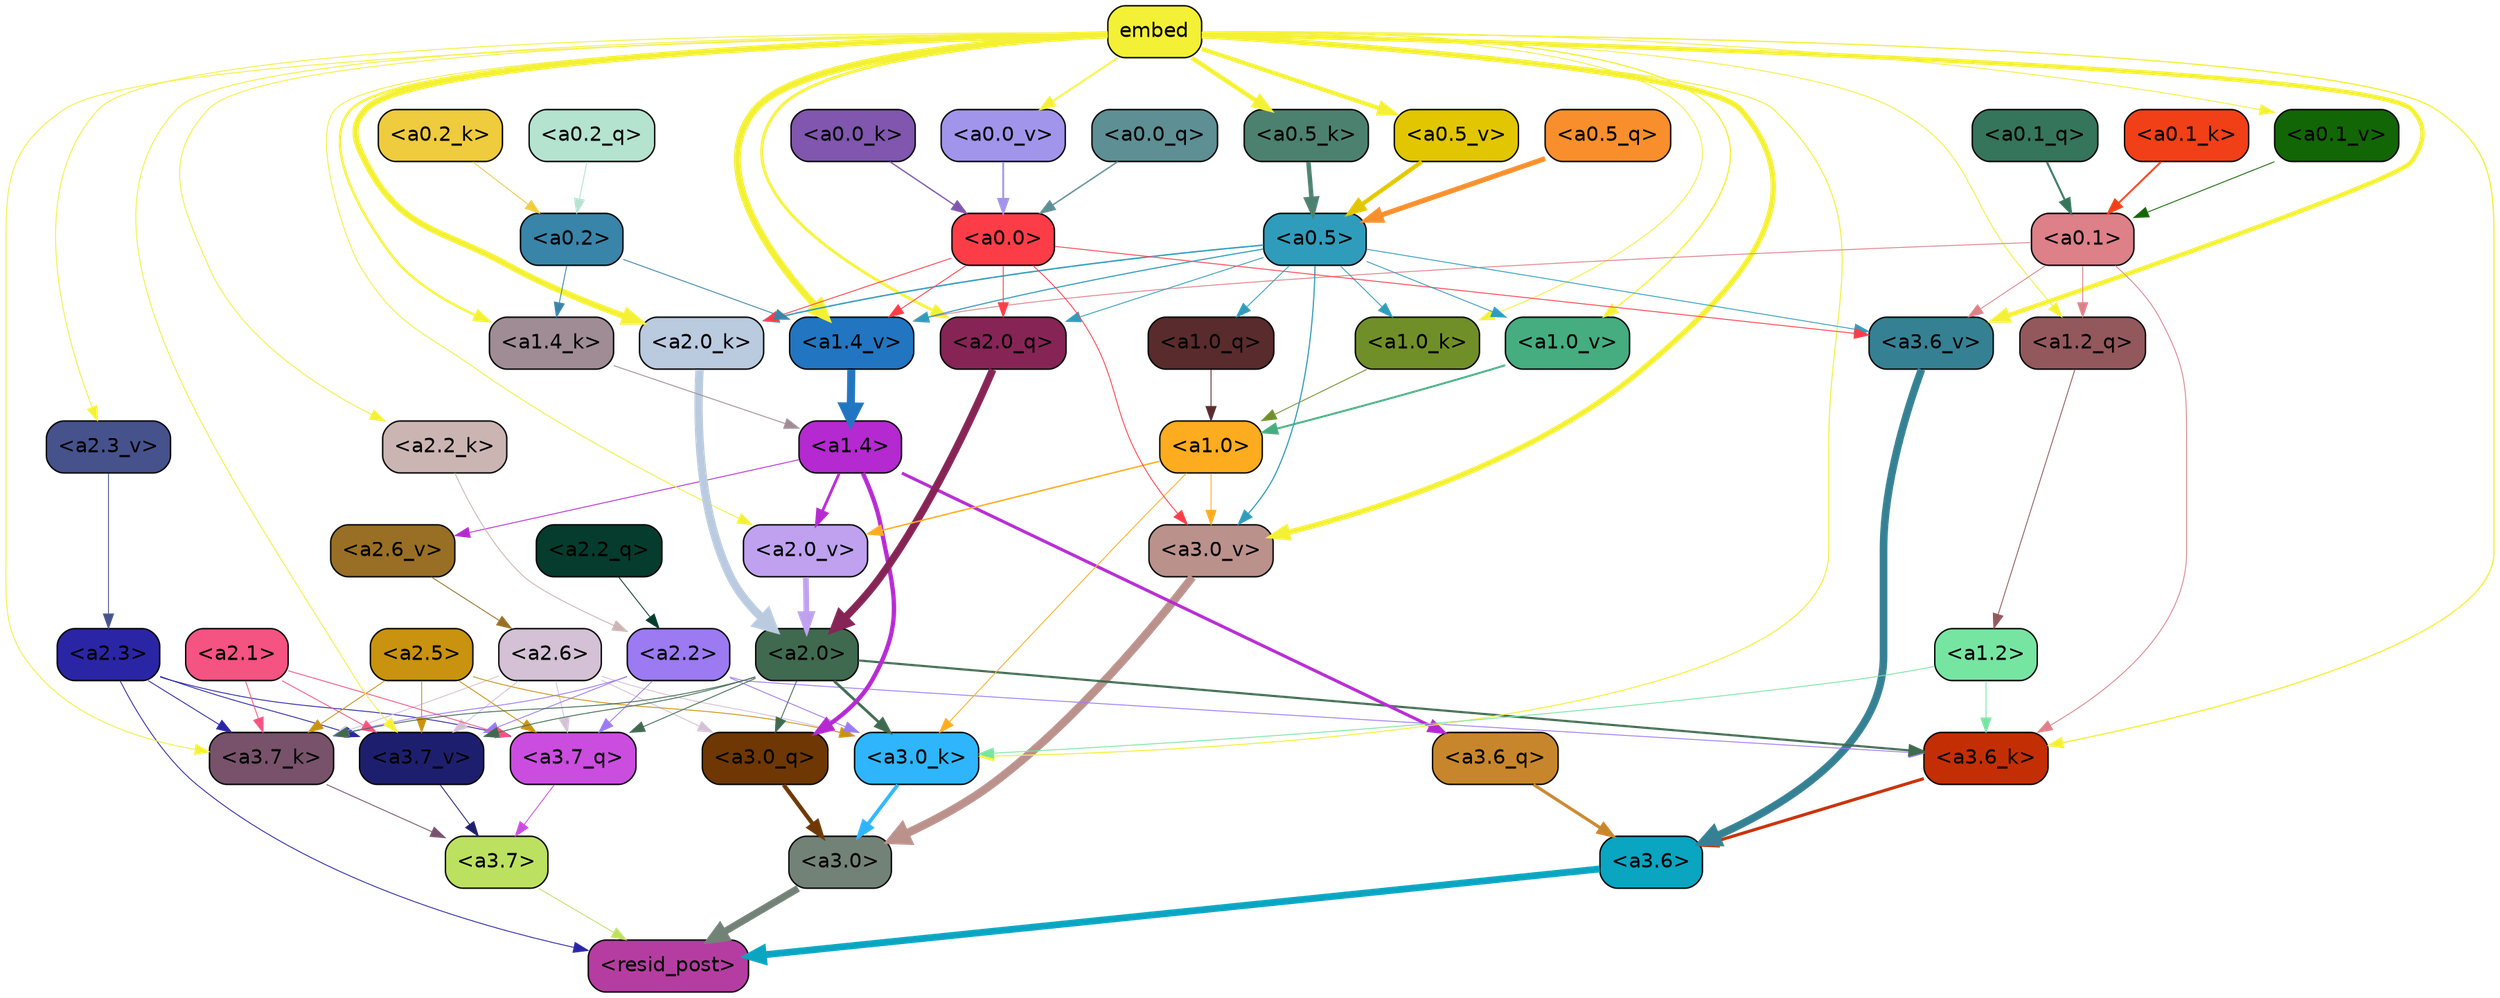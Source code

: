 strict digraph "" {
	graph [bgcolor=transparent,
		layout=dot,
		overlap=false,
		splines=true
	];
	"<a3.7>"	[color=black,
		fillcolor="#bce160",
		fontname=Helvetica,
		shape=box,
		style="filled, rounded"];
	"<resid_post>"	[color=black,
		fillcolor="#b53da1",
		fontname=Helvetica,
		shape=box,
		style="filled, rounded"];
	"<a3.7>" -> "<resid_post>"	[color="#bce160",
		penwidth=0.6];
	"<a3.6>"	[color=black,
		fillcolor="#09a5c1",
		fontname=Helvetica,
		shape=box,
		style="filled, rounded"];
	"<a3.6>" -> "<resid_post>"	[color="#09a5c1",
		penwidth=4.7534414529800415];
	"<a3.0>"	[color=black,
		fillcolor="#728277",
		fontname=Helvetica,
		shape=box,
		style="filled, rounded"];
	"<a3.0>" -> "<resid_post>"	[color="#728277",
		penwidth=4.898576855659485];
	"<a2.3>"	[color=black,
		fillcolor="#2a25a5",
		fontname=Helvetica,
		shape=box,
		style="filled, rounded"];
	"<a2.3>" -> "<resid_post>"	[color="#2a25a5",
		penwidth=0.6];
	"<a3.7_q>"	[color=black,
		fillcolor="#cb4de0",
		fontname=Helvetica,
		shape=box,
		style="filled, rounded"];
	"<a2.3>" -> "<a3.7_q>"	[color="#2a25a5",
		penwidth=0.6];
	"<a3.7_k>"	[color=black,
		fillcolor="#78526b",
		fontname=Helvetica,
		shape=box,
		style="filled, rounded"];
	"<a2.3>" -> "<a3.7_k>"	[color="#2a25a5",
		penwidth=0.6];
	"<a3.7_v>"	[color=black,
		fillcolor="#1d1f6e",
		fontname=Helvetica,
		shape=box,
		style="filled, rounded"];
	"<a2.3>" -> "<a3.7_v>"	[color="#2a25a5",
		penwidth=0.6];
	"<a3.7_q>" -> "<a3.7>"	[color="#cb4de0",
		penwidth=0.6];
	"<a3.6_q>"	[color=black,
		fillcolor="#c8862c",
		fontname=Helvetica,
		shape=box,
		style="filled, rounded"];
	"<a3.6_q>" -> "<a3.6>"	[color="#c8862c",
		penwidth=2.160832464694977];
	"<a3.0_q>"	[color=black,
		fillcolor="#6e3704",
		fontname=Helvetica,
		shape=box,
		style="filled, rounded"];
	"<a3.0_q>" -> "<a3.0>"	[color="#6e3704",
		penwidth=2.870753765106201];
	"<a3.7_k>" -> "<a3.7>"	[color="#78526b",
		penwidth=0.6];
	"<a3.6_k>"	[color=black,
		fillcolor="#c42e05",
		fontname=Helvetica,
		shape=box,
		style="filled, rounded"];
	"<a3.6_k>" -> "<a3.6>"	[color="#c42e05",
		penwidth=2.13908451795578];
	"<a3.0_k>"	[color=black,
		fillcolor="#2fb5fb",
		fontname=Helvetica,
		shape=box,
		style="filled, rounded"];
	"<a3.0_k>" -> "<a3.0>"	[color="#2fb5fb",
		penwidth=2.520303964614868];
	"<a3.7_v>" -> "<a3.7>"	[color="#1d1f6e",
		penwidth=0.6];
	"<a3.6_v>"	[color=black,
		fillcolor="#358193",
		fontname=Helvetica,
		shape=box,
		style="filled, rounded"];
	"<a3.6_v>" -> "<a3.6>"	[color="#358193",
		penwidth=5.297133803367615];
	"<a3.0_v>"	[color=black,
		fillcolor="#bb918c",
		fontname=Helvetica,
		shape=box,
		style="filled, rounded"];
	"<a3.0_v>" -> "<a3.0>"	[color="#bb918c",
		penwidth=5.680712580680847];
	"<a2.6>"	[color=black,
		fillcolor="#d4c1d5",
		fontname=Helvetica,
		shape=box,
		style="filled, rounded"];
	"<a2.6>" -> "<a3.7_q>"	[color="#d4c1d5",
		penwidth=0.6];
	"<a2.6>" -> "<a3.0_q>"	[color="#d4c1d5",
		penwidth=0.6];
	"<a2.6>" -> "<a3.7_k>"	[color="#d4c1d5",
		penwidth=0.6];
	"<a2.6>" -> "<a3.0_k>"	[color="#d4c1d5",
		penwidth=0.6];
	"<a2.6>" -> "<a3.7_v>"	[color="#d4c1d5",
		penwidth=0.6];
	"<a2.5>"	[color=black,
		fillcolor="#c9920f",
		fontname=Helvetica,
		shape=box,
		style="filled, rounded"];
	"<a2.5>" -> "<a3.7_q>"	[color="#c9920f",
		penwidth=0.6];
	"<a2.5>" -> "<a3.7_k>"	[color="#c9920f",
		penwidth=0.6];
	"<a2.5>" -> "<a3.0_k>"	[color="#c9920f",
		penwidth=0.6];
	"<a2.5>" -> "<a3.7_v>"	[color="#c9920f",
		penwidth=0.6];
	"<a2.2>"	[color=black,
		fillcolor="#9b7af2",
		fontname=Helvetica,
		shape=box,
		style="filled, rounded"];
	"<a2.2>" -> "<a3.7_q>"	[color="#9b7af2",
		penwidth=0.6];
	"<a2.2>" -> "<a3.7_k>"	[color="#9b7af2",
		penwidth=0.6];
	"<a2.2>" -> "<a3.6_k>"	[color="#9b7af2",
		penwidth=0.6];
	"<a2.2>" -> "<a3.0_k>"	[color="#9b7af2",
		penwidth=0.6];
	"<a2.2>" -> "<a3.7_v>"	[color="#9b7af2",
		penwidth=0.6];
	"<a2.1>"	[color=black,
		fillcolor="#f55382",
		fontname=Helvetica,
		shape=box,
		style="filled, rounded"];
	"<a2.1>" -> "<a3.7_q>"	[color="#f55382",
		penwidth=0.6];
	"<a2.1>" -> "<a3.7_k>"	[color="#f55382",
		penwidth=0.6];
	"<a2.1>" -> "<a3.7_v>"	[color="#f55382",
		penwidth=0.6];
	"<a2.0>"	[color=black,
		fillcolor="#3f6a4f",
		fontname=Helvetica,
		shape=box,
		style="filled, rounded"];
	"<a2.0>" -> "<a3.7_q>"	[color="#3f6a4f",
		penwidth=0.6];
	"<a2.0>" -> "<a3.0_q>"	[color="#3f6a4f",
		penwidth=0.6];
	"<a2.0>" -> "<a3.7_k>"	[color="#3f6a4f",
		penwidth=0.6];
	"<a2.0>" -> "<a3.6_k>"	[color="#3f6a4f",
		penwidth=1.4784413101151586];
	"<a2.0>" -> "<a3.0_k>"	[color="#3f6a4f",
		penwidth=1.8858084231615067];
	"<a2.0>" -> "<a3.7_v>"	[color="#3f6a4f",
		penwidth=0.6];
	"<a1.4>"	[color=black,
		fillcolor="#b529d1",
		fontname=Helvetica,
		shape=box,
		style="filled, rounded"];
	"<a1.4>" -> "<a3.6_q>"	[color="#b529d1",
		penwidth=2.149975523352623];
	"<a1.4>" -> "<a3.0_q>"	[color="#b529d1",
		penwidth=3.0018038749694824];
	"<a2.6_v>"	[color=black,
		fillcolor="#986f24",
		fontname=Helvetica,
		shape=box,
		style="filled, rounded"];
	"<a1.4>" -> "<a2.6_v>"	[color="#b529d1",
		penwidth=0.6];
	"<a2.0_v>"	[color=black,
		fillcolor="#bfa1ef",
		fontname=Helvetica,
		shape=box,
		style="filled, rounded"];
	"<a1.4>" -> "<a2.0_v>"	[color="#b529d1",
		penwidth=1.925402581691742];
	embed	[color=black,
		fillcolor="#f3f035",
		fontname=Helvetica,
		shape=box,
		style="filled, rounded"];
	embed -> "<a3.7_k>"	[color="#f3f035",
		penwidth=0.6];
	embed -> "<a3.6_k>"	[color="#f3f035",
		penwidth=0.8552796393632889];
	embed -> "<a3.0_k>"	[color="#f3f035",
		penwidth=0.691851794719696];
	embed -> "<a3.7_v>"	[color="#f3f035",
		penwidth=0.6];
	embed -> "<a3.6_v>"	[color="#f3f035",
		penwidth=3.067279100418091];
	embed -> "<a3.0_v>"	[color="#f3f035",
		penwidth=3.6927278637886047];
	"<a2.0_q>"	[color=black,
		fillcolor="#862456",
		fontname=Helvetica,
		shape=box,
		style="filled, rounded"];
	embed -> "<a2.0_q>"	[color="#f3f035",
		penwidth=1.944248914718628];
	"<a2.2_k>"	[color=black,
		fillcolor="#cbb5b2",
		fontname=Helvetica,
		shape=box,
		style="filled, rounded"];
	embed -> "<a2.2_k>"	[color="#f3f035",
		penwidth=0.6];
	"<a2.0_k>"	[color=black,
		fillcolor="#bacadf",
		fontname=Helvetica,
		shape=box,
		style="filled, rounded"];
	embed -> "<a2.0_k>"	[color="#f3f035",
		penwidth=4.198909968137741];
	"<a2.3_v>"	[color=black,
		fillcolor="#46528c",
		fontname=Helvetica,
		shape=box,
		style="filled, rounded"];
	embed -> "<a2.3_v>"	[color="#f3f035",
		penwidth=0.6];
	embed -> "<a2.0_v>"	[color="#f3f035",
		penwidth=0.6];
	"<a1.2_q>"	[color=black,
		fillcolor="#93585c",
		fontname=Helvetica,
		shape=box,
		style="filled, rounded"];
	embed -> "<a1.2_q>"	[color="#f3f035",
		penwidth=0.6];
	"<a1.4_k>"	[color=black,
		fillcolor="#9f8c95",
		fontname=Helvetica,
		shape=box,
		style="filled, rounded"];
	embed -> "<a1.4_k>"	[color="#f3f035",
		penwidth=1.6299549341201782];
	"<a1.0_k>"	[color=black,
		fillcolor="#718f28",
		fontname=Helvetica,
		shape=box,
		style="filled, rounded"];
	embed -> "<a1.0_k>"	[color="#f3f035",
		penwidth=0.6];
	"<a1.4_v>"	[color=black,
		fillcolor="#2275c0",
		fontname=Helvetica,
		shape=box,
		style="filled, rounded"];
	embed -> "<a1.4_v>"	[color="#f3f035",
		penwidth=4.780120432376862];
	"<a1.0_v>"	[color=black,
		fillcolor="#45ad80",
		fontname=Helvetica,
		shape=box,
		style="filled, rounded"];
	embed -> "<a1.0_v>"	[color="#f3f035",
		penwidth=0.8886437299661338];
	"<a0.5_k>"	[color=black,
		fillcolor="#4d816f",
		fontname=Helvetica,
		shape=box,
		style="filled, rounded"];
	embed -> "<a0.5_k>"	[color="#f3f035",
		penwidth=3.105745553970337];
	"<a0.5_v>"	[color=black,
		fillcolor="#e1c601",
		fontname=Helvetica,
		shape=box,
		style="filled, rounded"];
	embed -> "<a0.5_v>"	[color="#f3f035",
		penwidth=2.905687689781189];
	"<a0.1_v>"	[color=black,
		fillcolor="#126605",
		fontname=Helvetica,
		shape=box,
		style="filled, rounded"];
	embed -> "<a0.1_v>"	[color="#f3f035",
		penwidth=0.6];
	"<a0.0_v>"	[color=black,
		fillcolor="#a194eb",
		fontname=Helvetica,
		shape=box,
		style="filled, rounded"];
	embed -> "<a0.0_v>"	[color="#f3f035",
		penwidth=1.2382409572601318];
	"<a1.2>"	[color=black,
		fillcolor="#77e5a2",
		fontname=Helvetica,
		shape=box,
		style="filled, rounded"];
	"<a1.2>" -> "<a3.6_k>"	[color="#77e5a2",
		penwidth=0.6];
	"<a1.2>" -> "<a3.0_k>"	[color="#77e5a2",
		penwidth=0.6];
	"<a0.1>"	[color=black,
		fillcolor="#dd8088",
		fontname=Helvetica,
		shape=box,
		style="filled, rounded"];
	"<a0.1>" -> "<a3.6_k>"	[color="#dd8088",
		penwidth=0.6];
	"<a0.1>" -> "<a3.6_v>"	[color="#dd8088",
		penwidth=0.6];
	"<a0.1>" -> "<a1.2_q>"	[color="#dd8088",
		penwidth=0.6];
	"<a0.1>" -> "<a1.4_v>"	[color="#dd8088",
		penwidth=0.6];
	"<a1.0>"	[color=black,
		fillcolor="#fdac1f",
		fontname=Helvetica,
		shape=box,
		style="filled, rounded"];
	"<a1.0>" -> "<a3.0_k>"	[color="#fdac1f",
		penwidth=0.6];
	"<a1.0>" -> "<a3.0_v>"	[color="#fdac1f",
		penwidth=0.6];
	"<a1.0>" -> "<a2.0_v>"	[color="#fdac1f",
		penwidth=0.9920598268508911];
	"<a0.5>"	[color=black,
		fillcolor="#309cbb",
		fontname=Helvetica,
		shape=box,
		style="filled, rounded"];
	"<a0.5>" -> "<a3.6_v>"	[color="#309cbb",
		penwidth=0.6];
	"<a0.5>" -> "<a3.0_v>"	[color="#309cbb",
		penwidth=0.8028683364391327];
	"<a0.5>" -> "<a2.0_q>"	[color="#309cbb",
		penwidth=0.6];
	"<a0.5>" -> "<a2.0_k>"	[color="#309cbb",
		penwidth=0.9883035719394684];
	"<a1.0_q>"	[color=black,
		fillcolor="#592b2c",
		fontname=Helvetica,
		shape=box,
		style="filled, rounded"];
	"<a0.5>" -> "<a1.0_q>"	[color="#309cbb",
		penwidth=0.6];
	"<a0.5>" -> "<a1.0_k>"	[color="#309cbb",
		penwidth=0.6];
	"<a0.5>" -> "<a1.4_v>"	[color="#309cbb",
		penwidth=0.7686666250228882];
	"<a0.5>" -> "<a1.0_v>"	[color="#309cbb",
		penwidth=0.6];
	"<a0.0>"	[color=black,
		fillcolor="#fc3d48",
		fontname=Helvetica,
		shape=box,
		style="filled, rounded"];
	"<a0.0>" -> "<a3.6_v>"	[color="#fc3d48",
		penwidth=0.6];
	"<a0.0>" -> "<a3.0_v>"	[color="#fc3d48",
		penwidth=0.6];
	"<a0.0>" -> "<a2.0_q>"	[color="#fc3d48",
		penwidth=0.6];
	"<a0.0>" -> "<a2.0_k>"	[color="#fc3d48",
		penwidth=0.6];
	"<a0.0>" -> "<a1.4_v>"	[color="#fc3d48",
		penwidth=0.6];
	"<a2.2_q>"	[color=black,
		fillcolor="#053c2d",
		fontname=Helvetica,
		shape=box,
		style="filled, rounded"];
	"<a2.2_q>" -> "<a2.2>"	[color="#053c2d",
		penwidth=0.6];
	"<a2.0_q>" -> "<a2.0>"	[color="#862456",
		penwidth=5.1847569942474365];
	"<a2.2_k>" -> "<a2.2>"	[color="#cbb5b2",
		penwidth=0.6149471998214722];
	"<a2.0_k>" -> "<a2.0>"	[color="#bacadf",
		penwidth=5.773491740226746];
	"<a2.6_v>" -> "<a2.6>"	[color="#986f24",
		penwidth=0.6];
	"<a2.3_v>" -> "<a2.3>"	[color="#46528c",
		penwidth=0.6];
	"<a2.0_v>" -> "<a2.0>"	[color="#bfa1ef",
		penwidth=3.9731863737106323];
	"<a1.2_q>" -> "<a1.2>"	[color="#93585c",
		penwidth=0.6];
	"<a1.0_q>" -> "<a1.0>"	[color="#592b2c",
		penwidth=0.6];
	"<a1.4_k>" -> "<a1.4>"	[color="#9f8c95",
		penwidth=0.6];
	"<a1.0_k>" -> "<a1.0>"	[color="#718f28",
		penwidth=0.6];
	"<a1.4_v>" -> "<a1.4>"	[color="#2275c0",
		penwidth=5.565408229827881];
	"<a1.0_v>" -> "<a1.0>"	[color="#45ad80",
		penwidth=1.3358666002750397];
	"<a0.2>"	[color=black,
		fillcolor="#3984a9",
		fontname=Helvetica,
		shape=box,
		style="filled, rounded"];
	"<a0.2>" -> "<a1.4_k>"	[color="#3984a9",
		penwidth=0.6];
	"<a0.2>" -> "<a1.4_v>"	[color="#3984a9",
		penwidth=0.6];
	"<a0.5_q>"	[color=black,
		fillcolor="#f88f2c",
		fontname=Helvetica,
		shape=box,
		style="filled, rounded"];
	"<a0.5_q>" -> "<a0.5>"	[color="#f88f2c",
		penwidth=3.473052144050598];
	"<a0.2_q>"	[color=black,
		fillcolor="#b4e3d0",
		fontname=Helvetica,
		shape=box,
		style="filled, rounded"];
	"<a0.2_q>" -> "<a0.2>"	[color="#b4e3d0",
		penwidth=0.615731954574585];
	"<a0.1_q>"	[color=black,
		fillcolor="#35755b",
		fontname=Helvetica,
		shape=box,
		style="filled, rounded"];
	"<a0.1_q>" -> "<a0.1>"	[color="#35755b",
		penwidth=1.372210443019867];
	"<a0.0_q>"	[color=black,
		fillcolor="#5d8f94",
		fontname=Helvetica,
		shape=box,
		style="filled, rounded"];
	"<a0.0_q>" -> "<a0.0>"	[color="#5d8f94",
		penwidth=0.9833199977874756];
	"<a0.5_k>" -> "<a0.5>"	[color="#4d816f",
		penwidth=3.105746805667877];
	"<a0.2_k>"	[color=black,
		fillcolor="#efcb3e",
		fontname=Helvetica,
		shape=box,
		style="filled, rounded"];
	"<a0.2_k>" -> "<a0.2>"	[color="#efcb3e",
		penwidth=0.6];
	"<a0.1_k>"	[color=black,
		fillcolor="#f14018",
		fontname=Helvetica,
		shape=box,
		style="filled, rounded"];
	"<a0.1_k>" -> "<a0.1>"	[color="#f14018",
		penwidth=1.2916463017463684];
	"<a0.0_k>"	[color=black,
		fillcolor="#8056ae",
		fontname=Helvetica,
		shape=box,
		style="filled, rounded"];
	"<a0.0_k>" -> "<a0.0>"	[color="#8056ae",
		penwidth=0.9117016792297363];
	"<a0.5_v>" -> "<a0.5>"	[color="#e1c601",
		penwidth=2.9294926524162292];
	"<a0.1_v>" -> "<a0.1>"	[color="#126605",
		penwidth=0.6];
	"<a0.0_v>" -> "<a0.0>"	[color="#a194eb",
		penwidth=1.2382320165634155];
}
